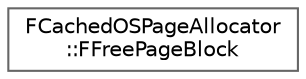 digraph "Graphical Class Hierarchy"
{
 // INTERACTIVE_SVG=YES
 // LATEX_PDF_SIZE
  bgcolor="transparent";
  edge [fontname=Helvetica,fontsize=10,labelfontname=Helvetica,labelfontsize=10];
  node [fontname=Helvetica,fontsize=10,shape=box,height=0.2,width=0.4];
  rankdir="LR";
  Node0 [id="Node000000",label="FCachedOSPageAllocator\l::FFreePageBlock",height=0.2,width=0.4,color="grey40", fillcolor="white", style="filled",URL="$de/dfc/structFCachedOSPageAllocator_1_1FFreePageBlock.html",tooltip=" "];
}
